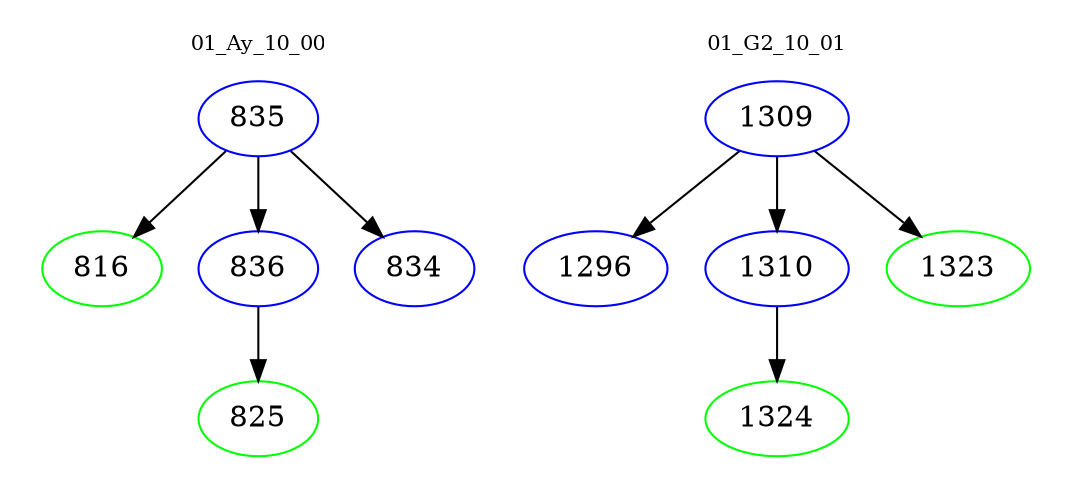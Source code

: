 digraph{
subgraph cluster_0 {
color = white
label = "01_Ay_10_00";
fontsize=10;
T0_835 [label="835", color="blue"]
T0_835 -> T0_816 [color="black"]
T0_816 [label="816", color="green"]
T0_835 -> T0_836 [color="black"]
T0_836 [label="836", color="blue"]
T0_836 -> T0_825 [color="black"]
T0_825 [label="825", color="green"]
T0_835 -> T0_834 [color="black"]
T0_834 [label="834", color="blue"]
}
subgraph cluster_1 {
color = white
label = "01_G2_10_01";
fontsize=10;
T1_1309 [label="1309", color="blue"]
T1_1309 -> T1_1296 [color="black"]
T1_1296 [label="1296", color="blue"]
T1_1309 -> T1_1310 [color="black"]
T1_1310 [label="1310", color="blue"]
T1_1310 -> T1_1324 [color="black"]
T1_1324 [label="1324", color="green"]
T1_1309 -> T1_1323 [color="black"]
T1_1323 [label="1323", color="green"]
}
}
